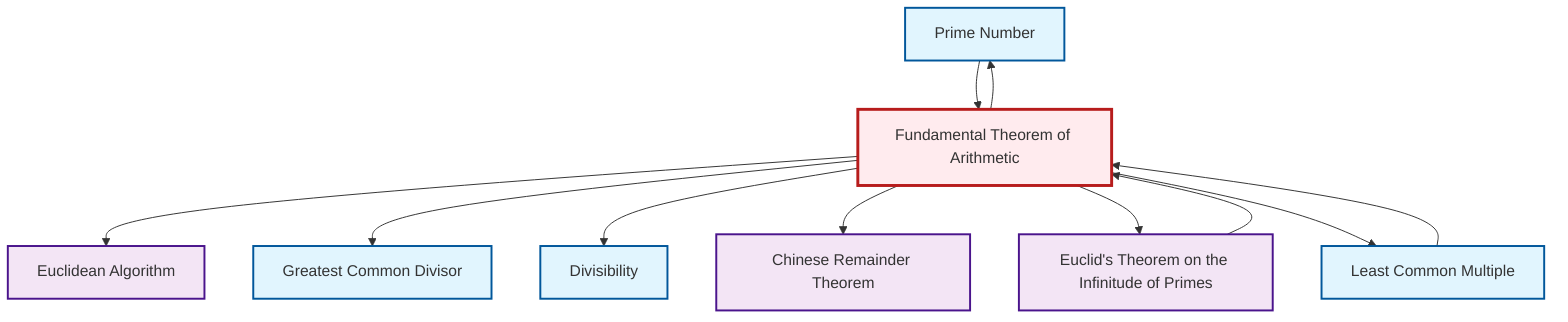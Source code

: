 graph TD
    classDef definition fill:#e1f5fe,stroke:#01579b,stroke-width:2px
    classDef theorem fill:#f3e5f5,stroke:#4a148c,stroke-width:2px
    classDef axiom fill:#fff3e0,stroke:#e65100,stroke-width:2px
    classDef example fill:#e8f5e9,stroke:#1b5e20,stroke-width:2px
    classDef current fill:#ffebee,stroke:#b71c1c,stroke-width:3px
    def-prime["Prime Number"]:::definition
    thm-euclid-infinitude-primes["Euclid's Theorem on the Infinitude of Primes"]:::theorem
    thm-fundamental-arithmetic["Fundamental Theorem of Arithmetic"]:::theorem
    thm-chinese-remainder["Chinese Remainder Theorem"]:::theorem
    def-divisibility["Divisibility"]:::definition
    def-lcm["Least Common Multiple"]:::definition
    def-gcd["Greatest Common Divisor"]:::definition
    thm-euclidean-algorithm["Euclidean Algorithm"]:::theorem
    thm-fundamental-arithmetic --> thm-euclidean-algorithm
    thm-fundamental-arithmetic --> def-gcd
    thm-fundamental-arithmetic --> def-divisibility
    thm-fundamental-arithmetic --> thm-chinese-remainder
    thm-fundamental-arithmetic --> def-prime
    thm-fundamental-arithmetic --> thm-euclid-infinitude-primes
    thm-euclid-infinitude-primes --> thm-fundamental-arithmetic
    def-prime --> thm-fundamental-arithmetic
    def-lcm --> thm-fundamental-arithmetic
    thm-fundamental-arithmetic --> def-lcm
    class thm-fundamental-arithmetic current